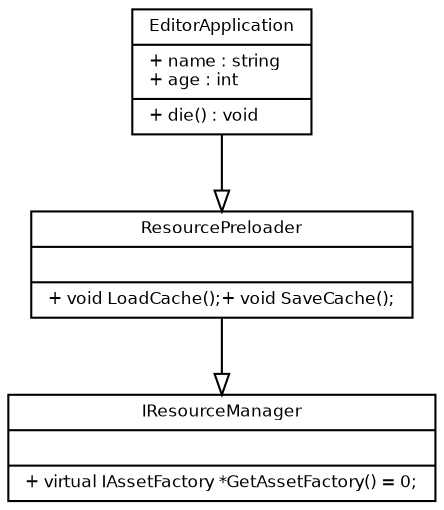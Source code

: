 digraph G {
	fontname = "Bitstream Vera Sans"
	fontsize = 8

	node [
		fontname = "Bitstream Vera Sans"
		fontsize = 8
		shape = "record"
	]

	edge [
		fontname = "Bitstream Vera Sans"
		fontsize = 8
	]


	subgraph namespaceGrafkit {
		label = "namespace Grafkit"

		IResourceManager [
			label = "{IResourceManager
			||
				+ virtual IAssetFactory *GetAssetFactory() = 0;\l
			}"
		]

		ResourcePreloader [
			label = "{ResourcePreloader
			||
			+ void LoadCache();
			+ void SaveCache();
			}"
		]
	}

	subgraph namespaceIdogep {
	label = "namespace Idogep"

	EditorApplication [
	label = "{EditorApplication
	|
	+ name : string\l+ age : int\l
	|
	+ die() : void\l
	}"
	]
	}

	edge [ arrowhead = "empty" ]

	ResourcePreloader -> IResourceManager
	EditorApplication -> ResourcePreloader
}